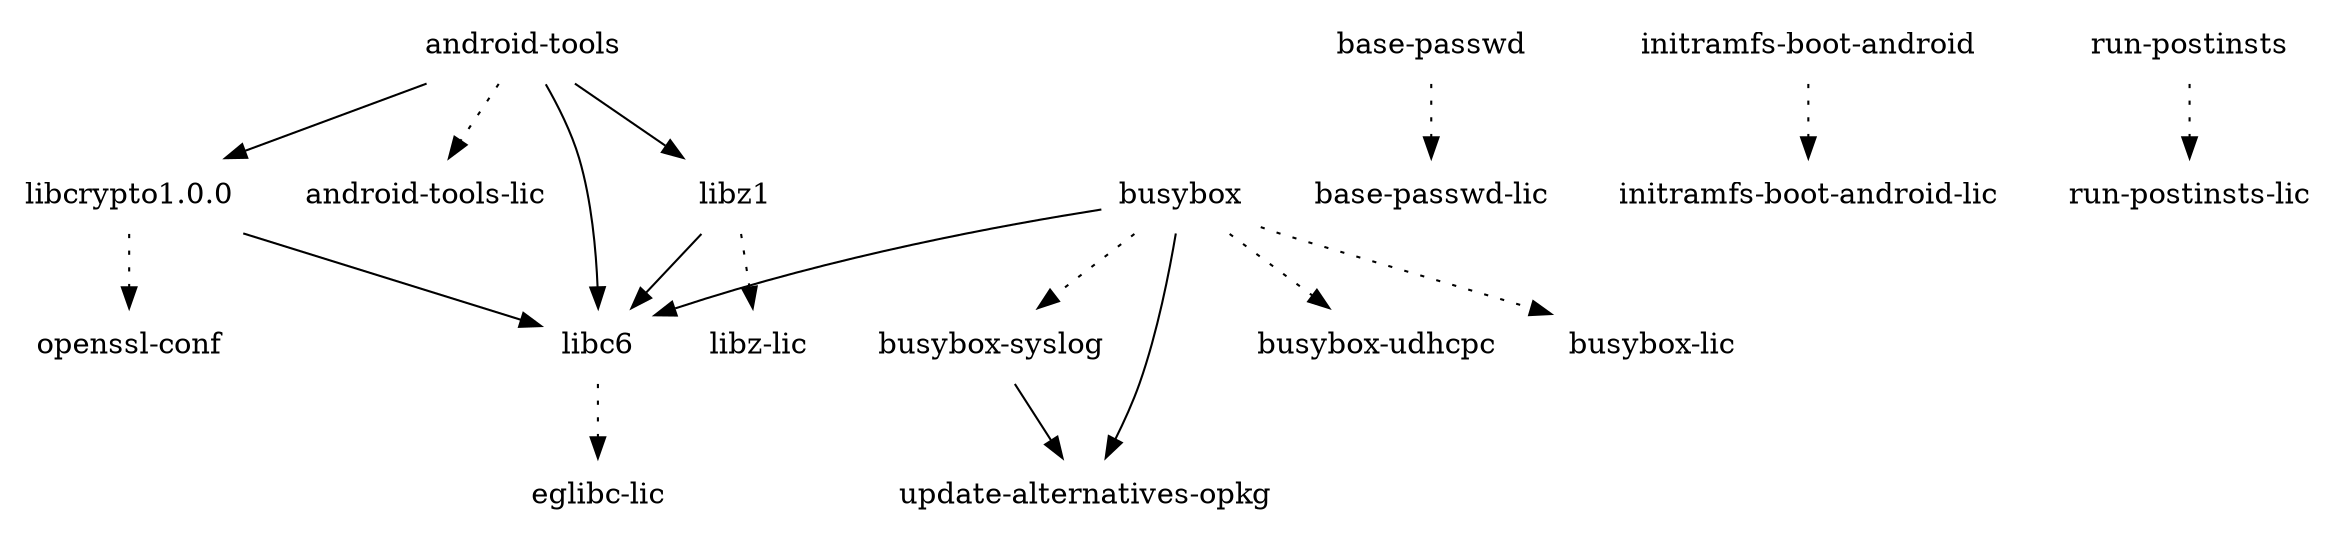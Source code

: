 digraph depends {
    node [shape=plaintext]
"android-tools" -> "android-tools-lic" [style=dotted];
"android-tools" -> "libc6";
"android-tools" -> "libcrypto1.0.0";
"android-tools" -> "libz1";
"base-passwd" -> "base-passwd-lic" [style=dotted];
"busybox" -> "busybox-lic" [style=dotted];
"busybox" -> "busybox-syslog" [style=dotted];
"busybox" -> "busybox-udhcpc" [style=dotted];
"busybox" -> "libc6";
"busybox" -> "update-alternatives-opkg";
"busybox-syslog" -> "update-alternatives-opkg";
"initramfs-boot-android" -> "initramfs-boot-android-lic" [style=dotted];
"libc6" -> "eglibc-lic" [style=dotted];
"libcrypto1.0.0" -> "libc6";
"libcrypto1.0.0" -> "openssl-conf" [style=dotted];
"libz1" -> "libc6";
"libz1" -> "libz-lic" [style=dotted];
"run-postinsts" -> "run-postinsts-lic" [style=dotted];
}
